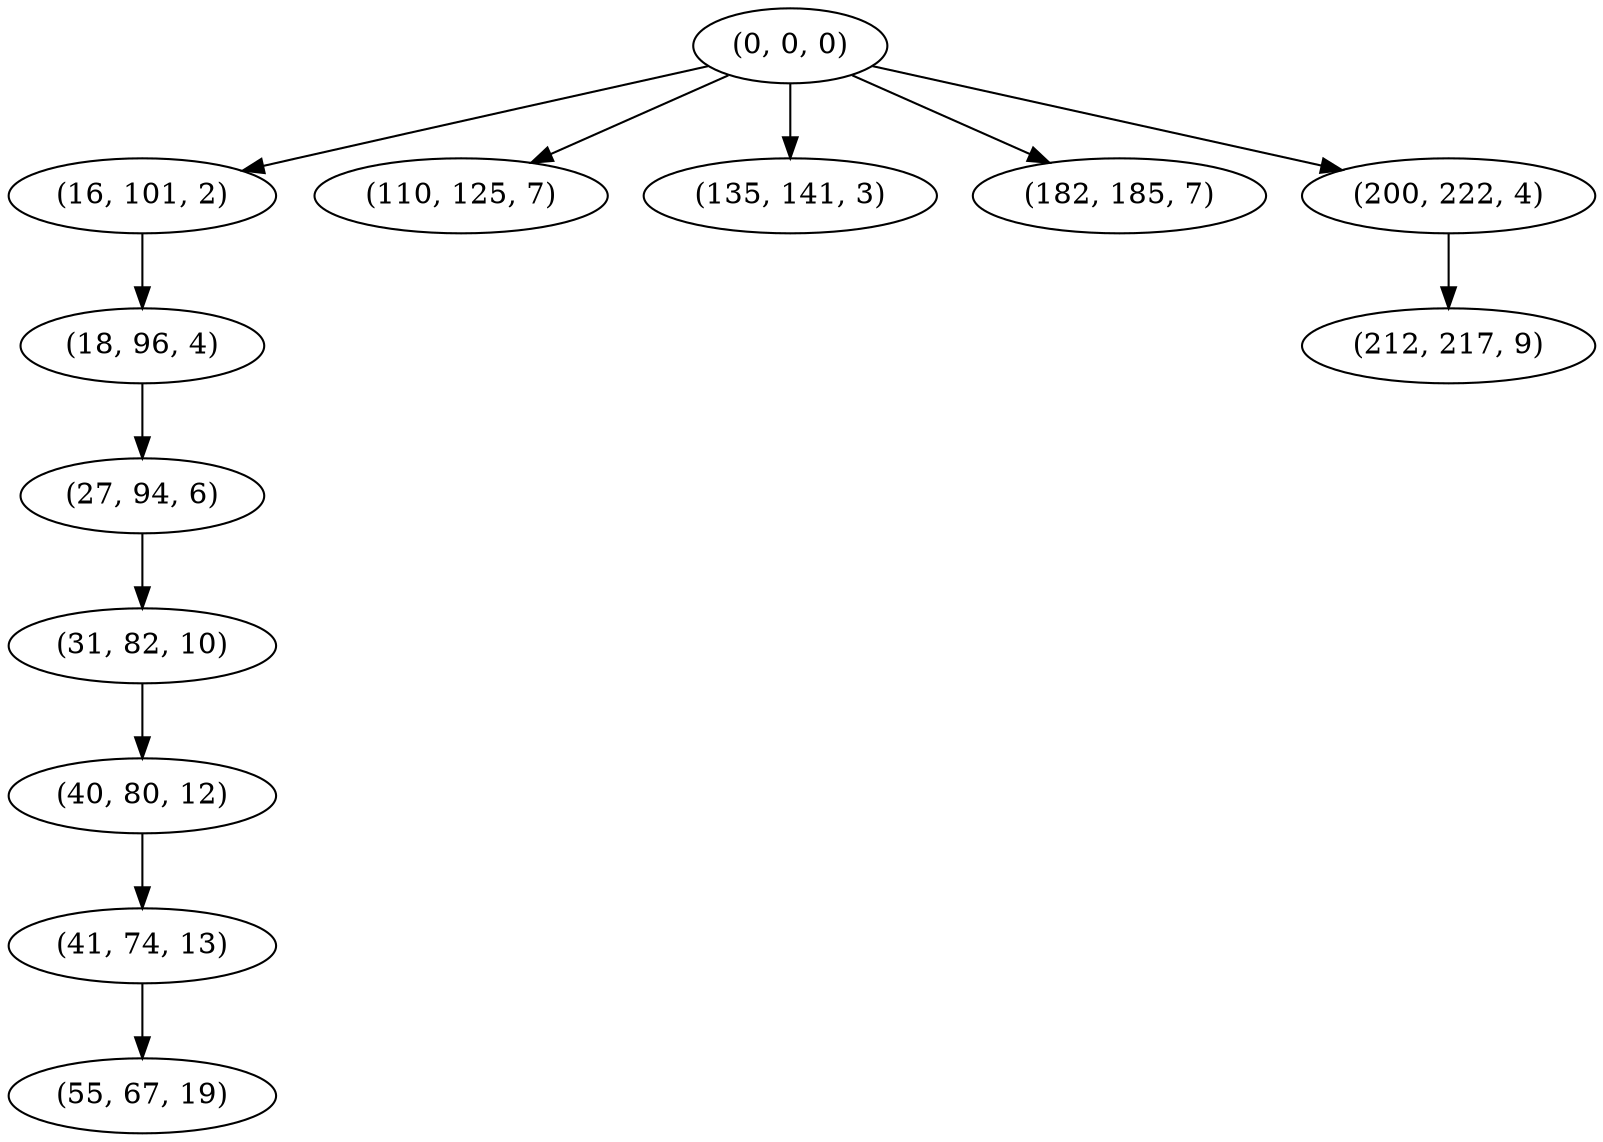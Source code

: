 digraph tree {
    "(0, 0, 0)";
    "(16, 101, 2)";
    "(18, 96, 4)";
    "(27, 94, 6)";
    "(31, 82, 10)";
    "(40, 80, 12)";
    "(41, 74, 13)";
    "(55, 67, 19)";
    "(110, 125, 7)";
    "(135, 141, 3)";
    "(182, 185, 7)";
    "(200, 222, 4)";
    "(212, 217, 9)";
    "(0, 0, 0)" -> "(16, 101, 2)";
    "(0, 0, 0)" -> "(110, 125, 7)";
    "(0, 0, 0)" -> "(135, 141, 3)";
    "(0, 0, 0)" -> "(182, 185, 7)";
    "(0, 0, 0)" -> "(200, 222, 4)";
    "(16, 101, 2)" -> "(18, 96, 4)";
    "(18, 96, 4)" -> "(27, 94, 6)";
    "(27, 94, 6)" -> "(31, 82, 10)";
    "(31, 82, 10)" -> "(40, 80, 12)";
    "(40, 80, 12)" -> "(41, 74, 13)";
    "(41, 74, 13)" -> "(55, 67, 19)";
    "(200, 222, 4)" -> "(212, 217, 9)";
}
